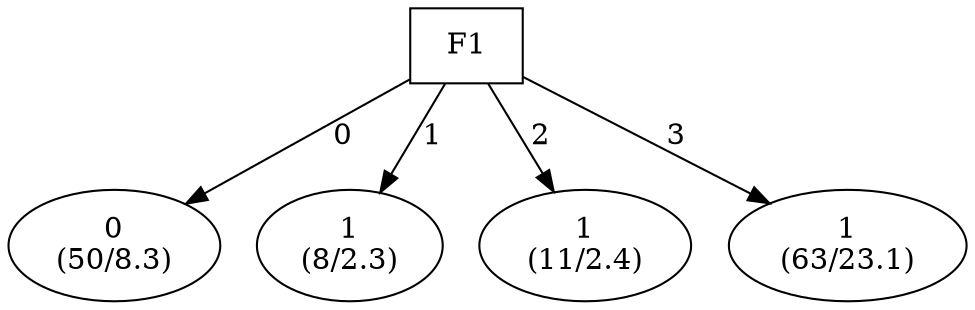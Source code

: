 digraph YaDT {
n0 [ shape=box, label="F1\n"]
n0 -> n1 [label="0"]
n1 [ shape=ellipse, label="0\n(50/8.3)"]
n0 -> n2 [label="1"]
n2 [ shape=ellipse, label="1\n(8/2.3)"]
n0 -> n3 [label="2"]
n3 [ shape=ellipse, label="1\n(11/2.4)"]
n0 -> n4 [label="3"]
n4 [ shape=ellipse, label="1\n(63/23.1)"]
}
